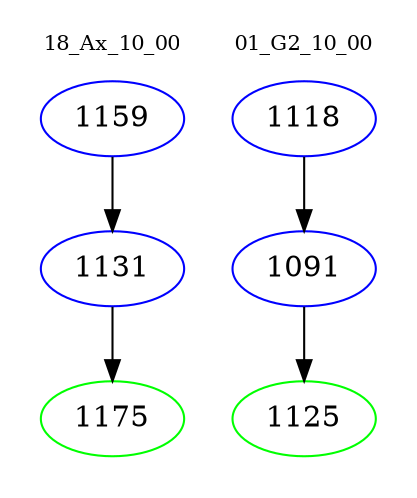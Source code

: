 digraph{
subgraph cluster_0 {
color = white
label = "18_Ax_10_00";
fontsize=10;
T0_1159 [label="1159", color="blue"]
T0_1159 -> T0_1131 [color="black"]
T0_1131 [label="1131", color="blue"]
T0_1131 -> T0_1175 [color="black"]
T0_1175 [label="1175", color="green"]
}
subgraph cluster_1 {
color = white
label = "01_G2_10_00";
fontsize=10;
T1_1118 [label="1118", color="blue"]
T1_1118 -> T1_1091 [color="black"]
T1_1091 [label="1091", color="blue"]
T1_1091 -> T1_1125 [color="black"]
T1_1125 [label="1125", color="green"]
}
}
